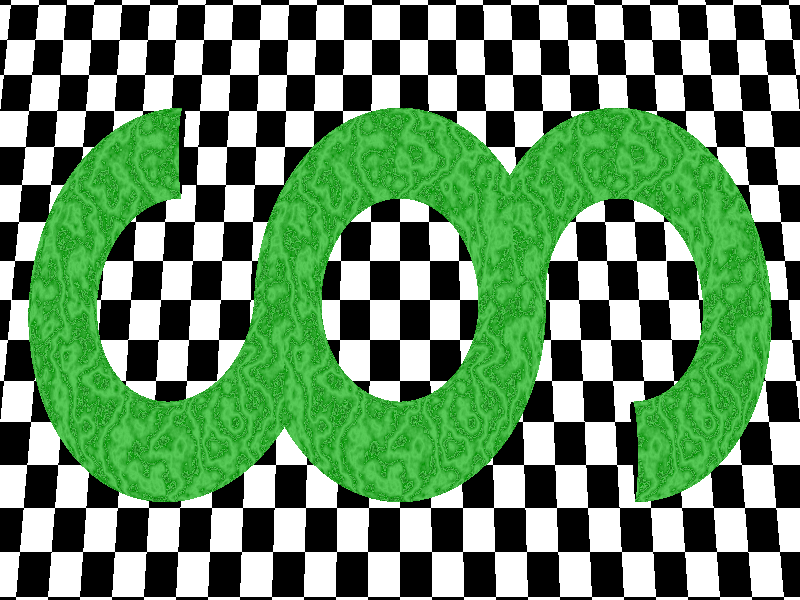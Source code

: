   #include "colors.inc"
  #include "textures.inc"

  camera {
    location <0, -200*.469, -200*.882>
    look_at 0
    angle 30
    right x*960.0/480.0
  }

  light_source { <300, 300, -1000> White }

  difference {
    torus {
      15, 4.5
      texture { Jade scale 4 }
      rotate -90*x
    }
    box { <0, 0, -25>, <50, 50, 25> }
    translate -x*30
  }

    torus {
      15, 4.5
      texture { Jade scale 4 }
      rotate -90*x
    }

  difference {
    torus {
      15, 4.5
      texture { Jade scale 4}
      rotate -90*x
    }
    box { <-50, -50, -25>, <0, 0, 25> }
    translate x*30
  }

  plane {
    <0, 0, 1>, 0
    pigment {
      checker color White, color Black
      scale 4
    }
  }
